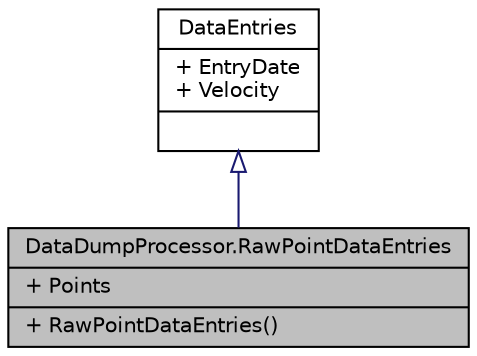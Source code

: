 digraph G
{
  edge [fontname="Helvetica",fontsize="10",labelfontname="Helvetica",labelfontsize="10"];
  node [fontname="Helvetica",fontsize="10",shape=record];
  Node1 [label="{DataDumpProcessor.RawPointDataEntries\n|+ Points\l|+ RawPointDataEntries()\l}",height=0.2,width=0.4,color="black", fillcolor="grey75", style="filled" fontcolor="black"];
  Node2 -> Node1 [dir="back",color="midnightblue",fontsize="10",style="solid",arrowtail="onormal",fontname="Helvetica"];
  Node2 [label="{DataEntries\n|+ EntryDate\l+ Velocity\l|}",height=0.2,width=0.4,color="black", fillcolor="white", style="filled",URL="$class_data_dump_processor_1_1_data_entries.html"];
}
